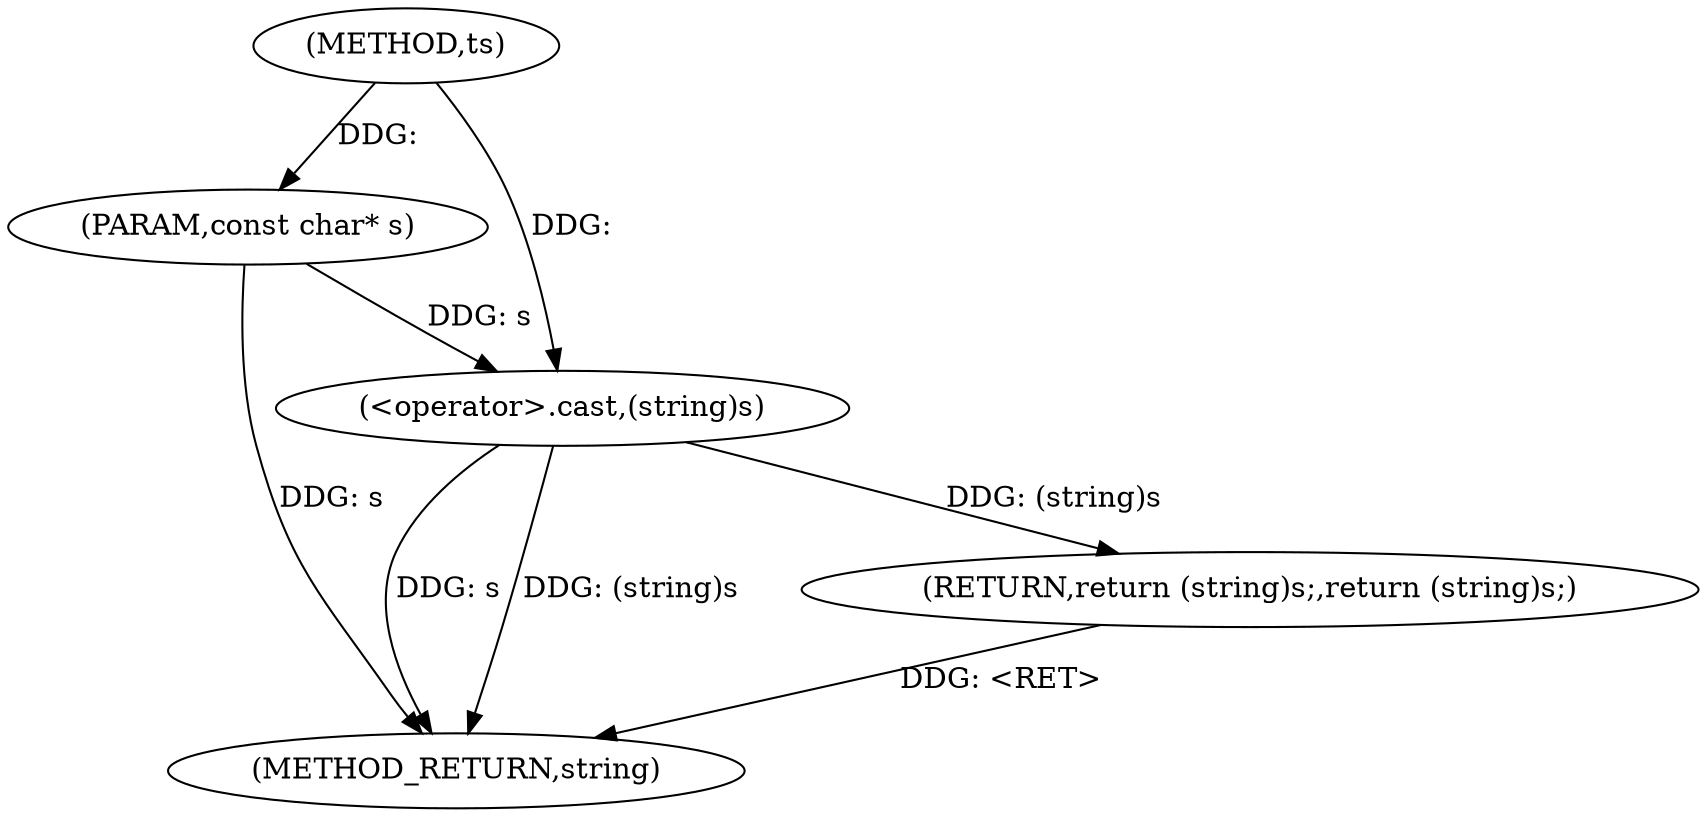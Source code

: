 digraph "ts" {  
"1000150" [label = "(METHOD,ts)" ]
"1000157" [label = "(METHOD_RETURN,string)" ]
"1000151" [label = "(PARAM,const char* s)" ]
"1000153" [label = "(RETURN,return (string)s;,return (string)s;)" ]
"1000154" [label = "(<operator>.cast,(string)s)" ]
  "1000153" -> "1000157"  [ label = "DDG: <RET>"] 
  "1000151" -> "1000157"  [ label = "DDG: s"] 
  "1000154" -> "1000157"  [ label = "DDG: s"] 
  "1000154" -> "1000157"  [ label = "DDG: (string)s"] 
  "1000150" -> "1000151"  [ label = "DDG: "] 
  "1000154" -> "1000153"  [ label = "DDG: (string)s"] 
  "1000151" -> "1000154"  [ label = "DDG: s"] 
  "1000150" -> "1000154"  [ label = "DDG: "] 
}
